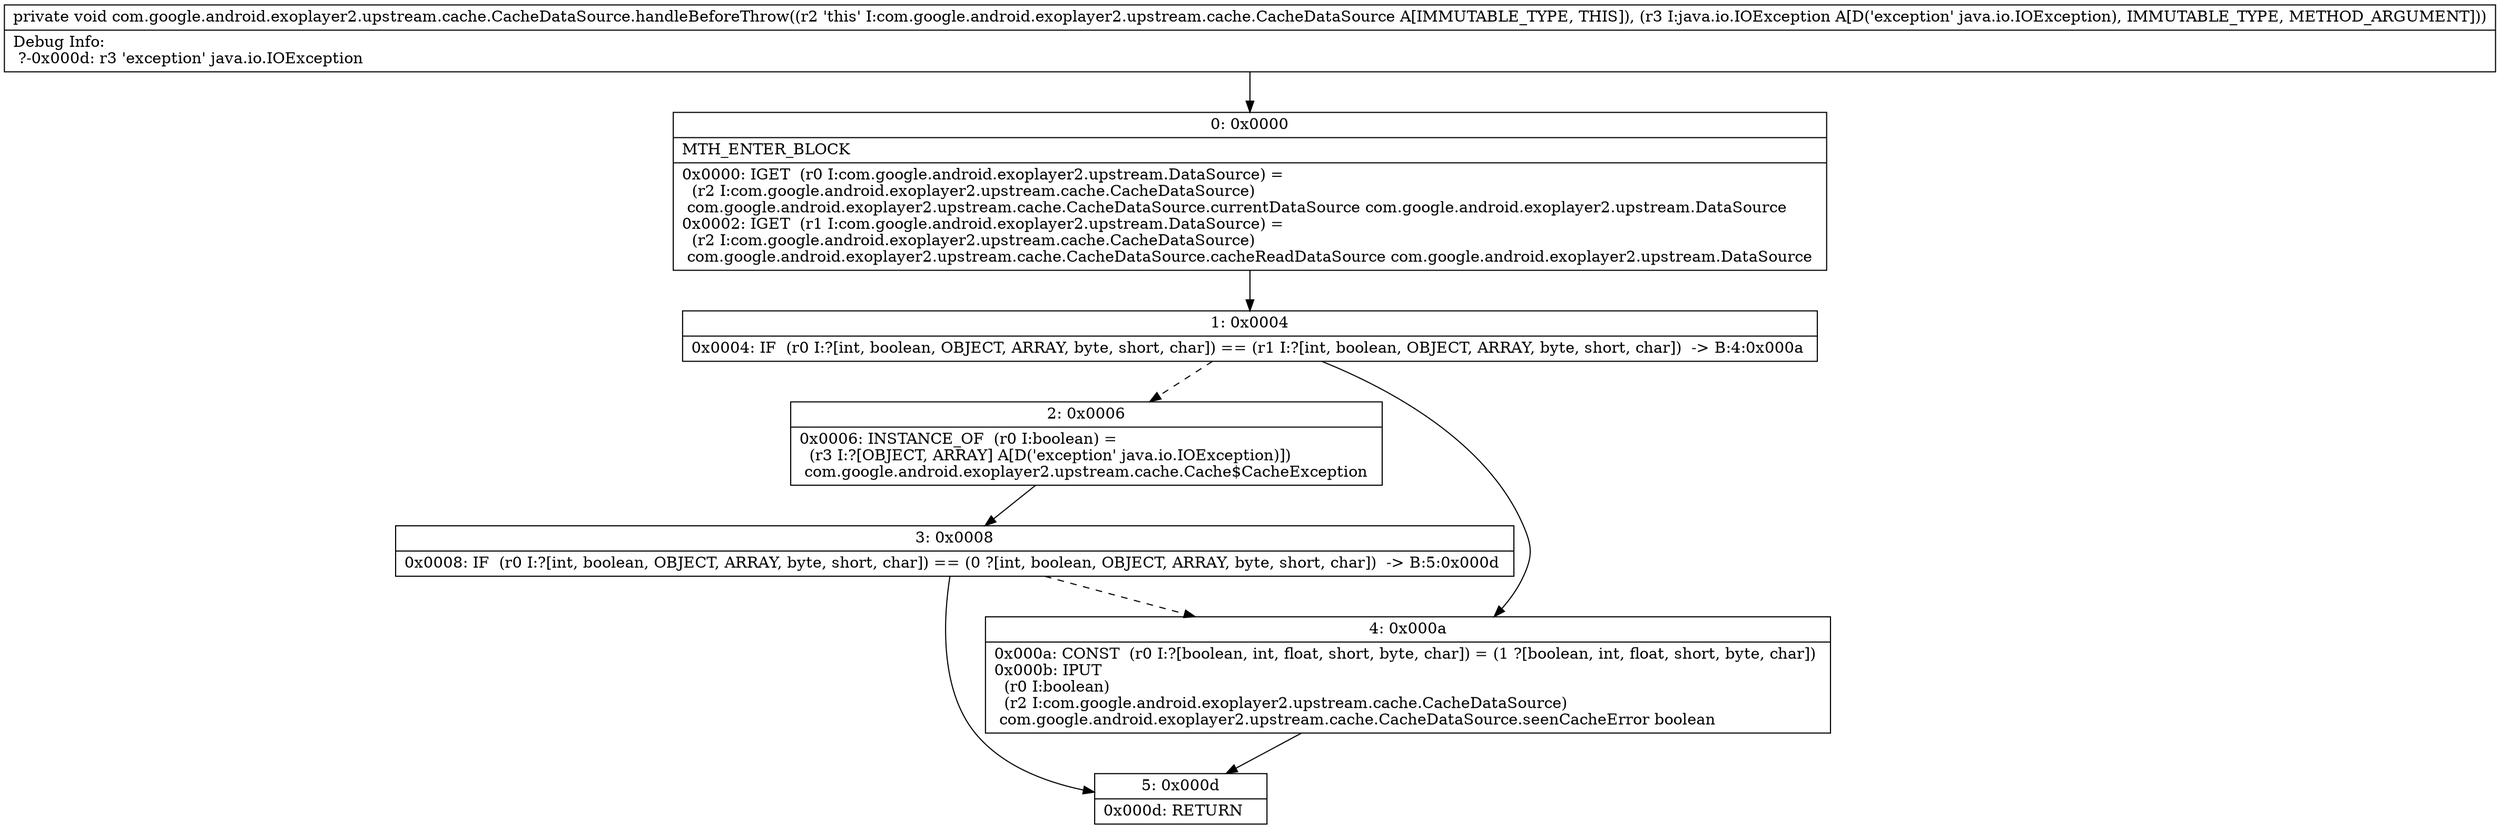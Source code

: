 digraph "CFG forcom.google.android.exoplayer2.upstream.cache.CacheDataSource.handleBeforeThrow(Ljava\/io\/IOException;)V" {
Node_0 [shape=record,label="{0\:\ 0x0000|MTH_ENTER_BLOCK\l|0x0000: IGET  (r0 I:com.google.android.exoplayer2.upstream.DataSource) = \l  (r2 I:com.google.android.exoplayer2.upstream.cache.CacheDataSource)\l com.google.android.exoplayer2.upstream.cache.CacheDataSource.currentDataSource com.google.android.exoplayer2.upstream.DataSource \l0x0002: IGET  (r1 I:com.google.android.exoplayer2.upstream.DataSource) = \l  (r2 I:com.google.android.exoplayer2.upstream.cache.CacheDataSource)\l com.google.android.exoplayer2.upstream.cache.CacheDataSource.cacheReadDataSource com.google.android.exoplayer2.upstream.DataSource \l}"];
Node_1 [shape=record,label="{1\:\ 0x0004|0x0004: IF  (r0 I:?[int, boolean, OBJECT, ARRAY, byte, short, char]) == (r1 I:?[int, boolean, OBJECT, ARRAY, byte, short, char])  \-\> B:4:0x000a \l}"];
Node_2 [shape=record,label="{2\:\ 0x0006|0x0006: INSTANCE_OF  (r0 I:boolean) = \l  (r3 I:?[OBJECT, ARRAY] A[D('exception' java.io.IOException)])\l com.google.android.exoplayer2.upstream.cache.Cache$CacheException \l}"];
Node_3 [shape=record,label="{3\:\ 0x0008|0x0008: IF  (r0 I:?[int, boolean, OBJECT, ARRAY, byte, short, char]) == (0 ?[int, boolean, OBJECT, ARRAY, byte, short, char])  \-\> B:5:0x000d \l}"];
Node_4 [shape=record,label="{4\:\ 0x000a|0x000a: CONST  (r0 I:?[boolean, int, float, short, byte, char]) = (1 ?[boolean, int, float, short, byte, char]) \l0x000b: IPUT  \l  (r0 I:boolean)\l  (r2 I:com.google.android.exoplayer2.upstream.cache.CacheDataSource)\l com.google.android.exoplayer2.upstream.cache.CacheDataSource.seenCacheError boolean \l}"];
Node_5 [shape=record,label="{5\:\ 0x000d|0x000d: RETURN   \l}"];
MethodNode[shape=record,label="{private void com.google.android.exoplayer2.upstream.cache.CacheDataSource.handleBeforeThrow((r2 'this' I:com.google.android.exoplayer2.upstream.cache.CacheDataSource A[IMMUTABLE_TYPE, THIS]), (r3 I:java.io.IOException A[D('exception' java.io.IOException), IMMUTABLE_TYPE, METHOD_ARGUMENT]))  | Debug Info:\l  ?\-0x000d: r3 'exception' java.io.IOException\l}"];
MethodNode -> Node_0;
Node_0 -> Node_1;
Node_1 -> Node_2[style=dashed];
Node_1 -> Node_4;
Node_2 -> Node_3;
Node_3 -> Node_4[style=dashed];
Node_3 -> Node_5;
Node_4 -> Node_5;
}


